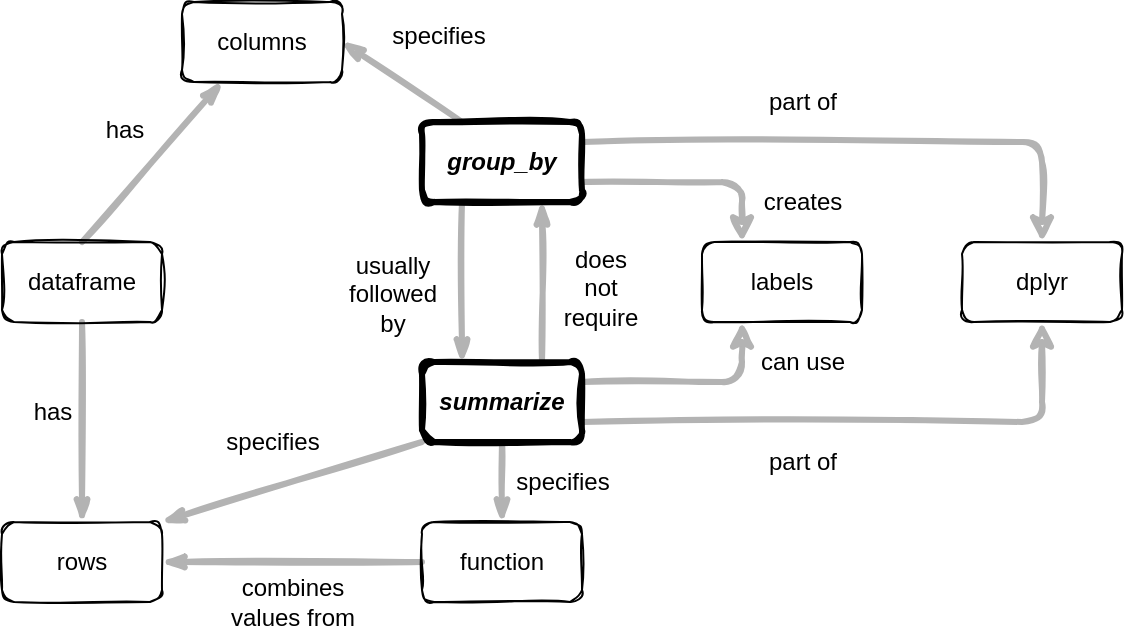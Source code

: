 <mxfile version="13.6.2" type="device"><diagram name="Page-1" id="42789a77-a242-8287-6e28-9cd8cfd52e62"><mxGraphModel dx="946" dy="680" grid="1" gridSize="10" guides="1" tooltips="1" connect="1" arrows="1" fold="1" page="1" pageScale="1" pageWidth="1100" pageHeight="850" background="#ffffff" math="0" shadow="0"><root><mxCell id="0"/><mxCell id="1" parent="0"/><mxCell id="qi2V5mZbLfldVZf9qOz1-2" value="has" style="edgeStyle=none;rounded=1;html=1;labelBackgroundColor=none;startArrow=none;startFill=0;startSize=5;endArrow=classicThin;endFill=1;endSize=5;jettySize=auto;orthogonalLoop=1;strokeColor=#B3B3B3;strokeWidth=3;fontFamily=Helvetica;fontSize=12;exitX=0.5;exitY=1;exitDx=0;exitDy=0;entryX=0.5;entryY=0;entryDx=0;entryDy=0;verticalAlign=middle;sketch=1;" parent="1" source="qi2V5mZbLfldVZf9qOz1-7" target="qi2V5mZbLfldVZf9qOz1-9" edge="1"><mxGeometry x="-0.108" y="-15" relative="1" as="geometry"><mxPoint as="offset"/></mxGeometry></mxCell><mxCell id="qi2V5mZbLfldVZf9qOz1-5" value="has" style="edgeStyle=none;rounded=1;html=1;labelBackgroundColor=none;startArrow=none;startFill=0;startSize=5;endArrow=classicThin;endFill=1;endSize=5;jettySize=auto;orthogonalLoop=1;strokeColor=#B3B3B3;strokeWidth=3;fontFamily=Helvetica;fontSize=12;exitX=0.5;exitY=0;exitDx=0;exitDy=0;entryX=0.25;entryY=1;entryDx=0;entryDy=0;verticalAlign=middle;sketch=1;" parent="1" source="qi2V5mZbLfldVZf9qOz1-7" target="qi2V5mZbLfldVZf9qOz1-10" edge="1"><mxGeometry x="0.046" y="21" relative="1" as="geometry"><mxPoint x="305.498" y="-7.347" as="sourcePoint"/><mxPoint x="222.111" y="56.137" as="targetPoint"/><mxPoint as="offset"/></mxGeometry></mxCell><mxCell id="qi2V5mZbLfldVZf9qOz1-6" value="specifies" style="edgeStyle=none;rounded=1;html=1;labelBackgroundColor=none;startArrow=none;startFill=0;startSize=5;endArrow=classicThin;endFill=1;endSize=5;jettySize=auto;orthogonalLoop=1;strokeColor=#B3B3B3;strokeWidth=3;fontFamily=Helvetica;fontSize=12;exitX=0.25;exitY=0;exitDx=0;exitDy=0;entryX=1;entryY=0.5;entryDx=0;entryDy=0;verticalAlign=middle;sketch=1;" parent="1" source="qi2V5mZbLfldVZf9qOz1-12" target="qi2V5mZbLfldVZf9qOz1-10" edge="1"><mxGeometry x="-0.061" y="-29" relative="1" as="geometry"><mxPoint x="407.5" y="75" as="sourcePoint"/><mxPoint x="235" y="75" as="targetPoint"/><mxPoint as="offset"/></mxGeometry></mxCell><mxCell id="qi2V5mZbLfldVZf9qOz1-8" style="edgeStyle=orthogonalEdgeStyle;rounded=0;orthogonalLoop=1;jettySize=auto;html=1;exitX=0.5;exitY=1;exitDx=0;exitDy=0;strokeWidth=3;fontSize=12;fontFamily=Helvetica;sketch=1;labelBackgroundColor=none;" parent="1" source="qi2V5mZbLfldVZf9qOz1-7" target="qi2V5mZbLfldVZf9qOz1-7" edge="1"><mxGeometry relative="1" as="geometry"/></mxCell><mxCell id="qi2V5mZbLfldVZf9qOz1-14" value="" style="endArrow=classic;html=1;strokeWidth=3;strokeColor=#B3B3B3;exitX=1;exitY=0.75;exitDx=0;exitDy=0;verticalAlign=middle;fontSize=12;labelBackgroundColor=none;fontFamily=Helvetica;entryX=0.25;entryY=0;entryDx=0;entryDy=0;sketch=1;" parent="1" source="qi2V5mZbLfldVZf9qOz1-12" target="qi2V5mZbLfldVZf9qOz1-13" edge="1"><mxGeometry x="0.103" y="-17" width="50" height="50" relative="1" as="geometry"><mxPoint x="330" y="190" as="sourcePoint"/><mxPoint x="410" y="30" as="targetPoint"/><Array as="points"><mxPoint x="410" y="130"/></Array><mxPoint as="offset"/></mxGeometry></mxCell><mxCell id="qi2V5mZbLfldVZf9qOz1-59" value="&lt;span style=&quot;font-size: 12px&quot;&gt;creates&lt;/span&gt;" style="edgeLabel;html=1;align=center;verticalAlign=middle;resizable=0;points=[];sketch=1;labelBackgroundColor=none;" parent="qi2V5mZbLfldVZf9qOz1-14" vertex="1" connectable="0"><mxGeometry x="0.017" relative="1" as="geometry"><mxPoint x="54" y="10" as="offset"/></mxGeometry></mxCell><mxCell id="qi2V5mZbLfldVZf9qOz1-54" value="can use" style="endArrow=classic;html=1;strokeWidth=3;strokeColor=#B3B3B3;exitX=1;exitY=0.25;exitDx=0;exitDy=0;verticalAlign=middle;fontSize=12;labelBackgroundColor=none;fontFamily=Helvetica;entryX=0.25;entryY=1;entryDx=0;entryDy=0;sketch=1;" parent="1" source="qi2V5mZbLfldVZf9qOz1-53" target="qi2V5mZbLfldVZf9qOz1-13" edge="1"><mxGeometry x="0.455" y="32" width="50" height="50" relative="1" as="geometry"><mxPoint x="327.04" y="118" as="sourcePoint"/><mxPoint x="410" y="50" as="targetPoint"/><Array as="points"><mxPoint x="410" y="230"/></Array><mxPoint x="62" y="-10" as="offset"/></mxGeometry></mxCell><mxCell id="qi2V5mZbLfldVZf9qOz1-55" value="usually&lt;br&gt;followed&lt;br&gt;by" style="edgeStyle=none;rounded=1;html=1;labelBackgroundColor=none;startArrow=none;startFill=0;startSize=5;endArrow=classicThin;endFill=1;endSize=5;jettySize=auto;orthogonalLoop=1;strokeColor=#B3B3B3;strokeWidth=3;fontFamily=Helvetica;fontSize=12;exitX=0.25;exitY=1;exitDx=0;exitDy=0;entryX=0.25;entryY=0;entryDx=0;entryDy=0;verticalAlign=middle;sketch=1;" parent="1" source="qi2V5mZbLfldVZf9qOz1-12" target="qi2V5mZbLfldVZf9qOz1-53" edge="1"><mxGeometry x="0.143" y="-35" relative="1" as="geometry"><mxPoint as="offset"/><mxPoint x="120" y="160" as="sourcePoint"/><mxPoint x="170" y="373.5" as="targetPoint"/></mxGeometry></mxCell><mxCell id="qi2V5mZbLfldVZf9qOz1-56" value="does&lt;br&gt;not&lt;br&gt;require" style="edgeStyle=none;rounded=1;html=1;labelBackgroundColor=none;startArrow=none;startFill=0;startSize=5;endArrow=classicThin;endFill=1;endSize=5;jettySize=auto;orthogonalLoop=1;strokeColor=#B3B3B3;strokeWidth=3;fontFamily=Helvetica;fontSize=12;exitX=0.75;exitY=0;exitDx=0;exitDy=0;entryX=0.75;entryY=1;entryDx=0;entryDy=0;verticalAlign=middle;sketch=1;" parent="1" source="qi2V5mZbLfldVZf9qOz1-53" target="qi2V5mZbLfldVZf9qOz1-12" edge="1"><mxGeometry x="-0.061" y="-29" relative="1" as="geometry"><mxPoint x="280" y="120" as="sourcePoint"/><mxPoint x="210" y="30" as="targetPoint"/><mxPoint as="offset"/></mxGeometry></mxCell><mxCell id="qi2V5mZbLfldVZf9qOz1-57" value="specifies" style="edgeStyle=none;rounded=1;html=1;labelBackgroundColor=none;startArrow=none;startFill=0;startSize=5;endArrow=classicThin;endFill=1;endSize=5;jettySize=auto;orthogonalLoop=1;strokeColor=#B3B3B3;strokeWidth=3;fontFamily=Helvetica;fontSize=12;exitX=0.5;exitY=1;exitDx=0;exitDy=0;entryX=0.5;entryY=0;entryDx=0;entryDy=0;verticalAlign=middle;sketch=1;" parent="1" source="qi2V5mZbLfldVZf9qOz1-53" target="qi2V5mZbLfldVZf9qOz1-21" edge="1"><mxGeometry y="30" relative="1" as="geometry"><mxPoint as="offset"/><mxPoint x="280" y="160" as="sourcePoint"/><mxPoint x="280" y="230" as="targetPoint"/></mxGeometry></mxCell><mxCell id="qi2V5mZbLfldVZf9qOz1-58" value="combines&lt;br&gt;values from" style="edgeStyle=none;rounded=1;html=1;labelBackgroundColor=none;startArrow=none;startFill=0;startSize=5;endArrow=classicThin;endFill=1;endSize=5;jettySize=auto;orthogonalLoop=1;strokeColor=#B3B3B3;strokeWidth=3;fontFamily=Helvetica;fontSize=12;exitX=0;exitY=0.5;exitDx=0;exitDy=0;entryX=1;entryY=0.5;entryDx=0;entryDy=0;verticalAlign=middle;sketch=1;" parent="1" source="qi2V5mZbLfldVZf9qOz1-21" target="qi2V5mZbLfldVZf9qOz1-9" edge="1"><mxGeometry y="20" relative="1" as="geometry"><mxPoint x="280" y="120" as="sourcePoint"/><mxPoint x="210" y="30" as="targetPoint"/><mxPoint as="offset"/></mxGeometry></mxCell><mxCell id="qi2V5mZbLfldVZf9qOz1-60" value="" style="endArrow=classic;html=1;strokeWidth=3;strokeColor=#B3B3B3;exitX=1;exitY=0.25;exitDx=0;exitDy=0;verticalAlign=middle;fontSize=12;labelBackgroundColor=none;fontFamily=Helvetica;entryX=0.5;entryY=0;entryDx=0;entryDy=0;sketch=1;" parent="1" source="qi2V5mZbLfldVZf9qOz1-12" target="qi2V5mZbLfldVZf9qOz1-22" edge="1"><mxGeometry x="0.103" y="-17" width="50" height="50" relative="1" as="geometry"><mxPoint x="340" y="140" as="sourcePoint"/><mxPoint x="420" y="170" as="targetPoint"/><Array as="points"><mxPoint x="560" y="110"/></Array><mxPoint as="offset"/></mxGeometry></mxCell><mxCell id="qi2V5mZbLfldVZf9qOz1-61" value="&lt;span style=&quot;font-size: 12px&quot;&gt;part of&lt;/span&gt;" style="edgeLabel;html=1;align=center;verticalAlign=middle;resizable=0;points=[];sketch=1;labelBackgroundColor=none;" parent="qi2V5mZbLfldVZf9qOz1-60" vertex="1" connectable="0"><mxGeometry x="0.017" relative="1" as="geometry"><mxPoint x="-33" y="-20" as="offset"/></mxGeometry></mxCell><mxCell id="qi2V5mZbLfldVZf9qOz1-63" value="part of" style="endArrow=classic;html=1;strokeWidth=3;strokeColor=#B3B3B3;exitX=1;exitY=0.75;exitDx=0;exitDy=0;verticalAlign=middle;fontSize=12;labelBackgroundColor=none;fontFamily=Helvetica;entryX=0.5;entryY=1;entryDx=0;entryDy=0;sketch=1;" parent="1" source="qi2V5mZbLfldVZf9qOz1-53" target="qi2V5mZbLfldVZf9qOz1-22" edge="1"><mxGeometry x="-0.214" y="-20" width="50" height="50" relative="1" as="geometry"><mxPoint x="340" y="240" as="sourcePoint"/><mxPoint x="420" y="210" as="targetPoint"/><Array as="points"><mxPoint x="560" y="250"/></Array><mxPoint as="offset"/></mxGeometry></mxCell><mxCell id="qi2V5mZbLfldVZf9qOz1-64" value="specifies" style="edgeStyle=none;rounded=1;html=1;labelBackgroundColor=none;startArrow=none;startFill=0;startSize=5;endArrow=classicThin;endFill=1;endSize=5;jettySize=auto;orthogonalLoop=1;strokeColor=#B3B3B3;strokeWidth=3;fontFamily=Helvetica;fontSize=12;exitX=0;exitY=1;exitDx=0;exitDy=0;entryX=1;entryY=0;entryDx=0;entryDy=0;verticalAlign=middle;sketch=1;" parent="1" source="qi2V5mZbLfldVZf9qOz1-53" target="qi2V5mZbLfldVZf9qOz1-9" edge="1"><mxGeometry x="0.05" y="-22" relative="1" as="geometry"><mxPoint as="offset"/><mxPoint x="300" y="270" as="sourcePoint"/><mxPoint x="260" y="310" as="targetPoint"/></mxGeometry></mxCell><mxCell id="qi2V5mZbLfldVZf9qOz1-7" value="dataframe" style="rounded=1;whiteSpace=wrap;html=1;fontSize=12;fontFamily=Helvetica;fillColor=none;sketch=1;labelBackgroundColor=none;" parent="1" vertex="1"><mxGeometry x="40" y="160" width="80" height="40" as="geometry"/></mxCell><mxCell id="qi2V5mZbLfldVZf9qOz1-9" value="rows" style="rounded=1;whiteSpace=wrap;html=1;fontSize=12;fontFamily=Helvetica;fillColor=none;sketch=1;labelBackgroundColor=none;" parent="1" vertex="1"><mxGeometry x="40" y="300" width="80" height="40" as="geometry"/></mxCell><mxCell id="qi2V5mZbLfldVZf9qOz1-10" value="columns" style="rounded=1;whiteSpace=wrap;html=1;fontSize=12;fontFamily=Helvetica;fillColor=none;sketch=1;labelBackgroundColor=none;" parent="1" vertex="1"><mxGeometry x="130" y="40" width="80" height="40" as="geometry"/></mxCell><mxCell id="qi2V5mZbLfldVZf9qOz1-12" value="&lt;b style=&quot;font-size: 12px&quot;&gt;&lt;i style=&quot;font-size: 12px&quot;&gt;group_by&lt;/i&gt;&lt;/b&gt;" style="rounded=1;whiteSpace=wrap;html=1;strokeWidth=3;fontSize=12;fontFamily=Helvetica;fillColor=none;sketch=1;labelBackgroundColor=none;" parent="1" vertex="1"><mxGeometry x="250" y="100" width="80" height="40" as="geometry"/></mxCell><mxCell id="qi2V5mZbLfldVZf9qOz1-13" value="labels" style="rounded=1;whiteSpace=wrap;html=1;fontSize=12;fontFamily=Helvetica;fillColor=none;sketch=1;labelBackgroundColor=none;" parent="1" vertex="1"><mxGeometry x="390" y="160" width="80" height="40" as="geometry"/></mxCell><mxCell id="qi2V5mZbLfldVZf9qOz1-21" value="function" style="rounded=1;whiteSpace=wrap;html=1;fontSize=12;fontFamily=Helvetica;fillColor=none;sketch=1;labelBackgroundColor=none;" parent="1" vertex="1"><mxGeometry x="250" y="300" width="80" height="40" as="geometry"/></mxCell><mxCell id="qi2V5mZbLfldVZf9qOz1-22" value="dplyr" style="rounded=1;whiteSpace=wrap;html=1;fontSize=12;fontFamily=Helvetica;fillColor=none;sketch=1;labelBackgroundColor=none;" parent="1" vertex="1"><mxGeometry x="520" y="160" width="80" height="40" as="geometry"/></mxCell><mxCell id="qi2V5mZbLfldVZf9qOz1-53" value="&lt;b style=&quot;font-size: 12px&quot;&gt;&lt;i style=&quot;font-size: 12px&quot;&gt;summarize&lt;/i&gt;&lt;/b&gt;" style="rounded=1;whiteSpace=wrap;html=1;strokeWidth=3;fontSize=12;fontFamily=Helvetica;fillColor=none;sketch=1;labelBackgroundColor=none;" parent="1" vertex="1"><mxGeometry x="250" y="220" width="80" height="40" as="geometry"/></mxCell></root></mxGraphModel></diagram></mxfile>